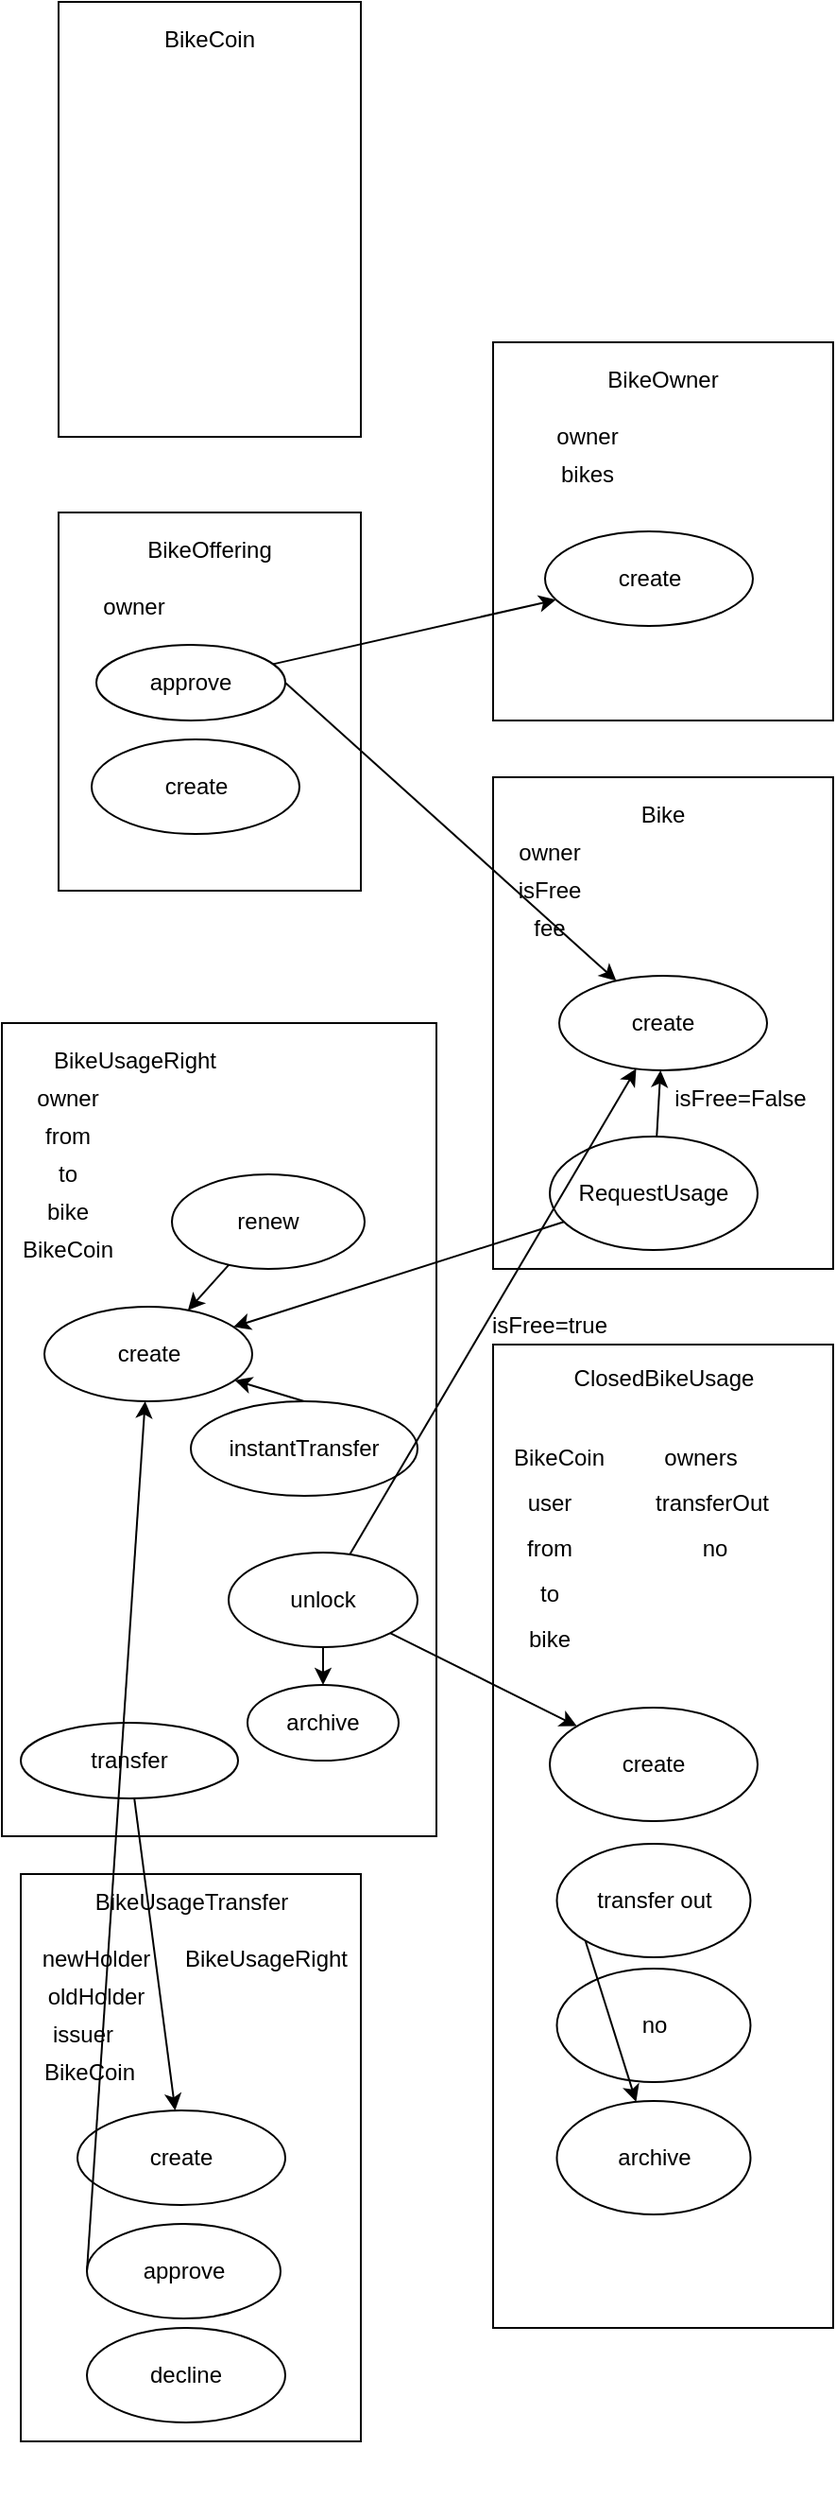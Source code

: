 <mxfile version="13.0.3" type="device"><diagram id="dtxlY7IpFxLlQgcN2IYv" name="Page-1"><mxGraphModel dx="692" dy="813" grid="1" gridSize="10" guides="1" tooltips="1" connect="1" arrows="1" fold="1" page="1" pageScale="1" pageWidth="850" pageHeight="1100" math="0" shadow="0"><root><mxCell id="0"/><mxCell id="1" parent="0"/><mxCell id="ugiY48JoFZZ0FD5o-Z3H-15" value="" style="rounded=0;whiteSpace=wrap;html=1;" vertex="1" parent="1"><mxGeometry x="60" y="540" width="230" height="430" as="geometry"/></mxCell><mxCell id="ugiY48JoFZZ0FD5o-Z3H-16" value="BikeUsageRight" style="text;html=1;strokeColor=none;fillColor=none;align=center;verticalAlign=middle;whiteSpace=wrap;rounded=0;" vertex="1" parent="1"><mxGeometry x="82.5" y="550" width="95" height="20" as="geometry"/></mxCell><mxCell id="ugiY48JoFZZ0FD5o-Z3H-22" value="create" style="ellipse;whiteSpace=wrap;html=1;" vertex="1" parent="1"><mxGeometry x="82.5" y="690" width="110" height="50" as="geometry"/></mxCell><mxCell id="ugiY48JoFZZ0FD5o-Z3H-32" value="owner" style="text;html=1;strokeColor=none;fillColor=none;align=center;verticalAlign=middle;whiteSpace=wrap;rounded=0;" vertex="1" parent="1"><mxGeometry x="75" y="570" width="40" height="20" as="geometry"/></mxCell><mxCell id="ugiY48JoFZZ0FD5o-Z3H-33" value="transfer" style="ellipse;whiteSpace=wrap;html=1;" vertex="1" parent="1"><mxGeometry x="70" y="910" width="115" height="40" as="geometry"/></mxCell><mxCell id="ugiY48JoFZZ0FD5o-Z3H-37" value="" style="group" vertex="1" connectable="0" parent="1"><mxGeometry x="90" y="270" width="160" height="200" as="geometry"/></mxCell><mxCell id="ugiY48JoFZZ0FD5o-Z3H-6" value="" style="rounded=0;whiteSpace=wrap;html=1;" vertex="1" parent="ugiY48JoFZZ0FD5o-Z3H-37"><mxGeometry width="160" height="200" as="geometry"/></mxCell><mxCell id="ugiY48JoFZZ0FD5o-Z3H-7" value="BikeOffering" style="text;html=1;strokeColor=none;fillColor=none;align=center;verticalAlign=middle;whiteSpace=wrap;rounded=0;" vertex="1" parent="ugiY48JoFZZ0FD5o-Z3H-37"><mxGeometry x="40" y="10" width="80" height="20" as="geometry"/></mxCell><mxCell id="ugiY48JoFZZ0FD5o-Z3H-8" value="owner" style="text;html=1;strokeColor=none;fillColor=none;align=center;verticalAlign=middle;whiteSpace=wrap;rounded=0;" vertex="1" parent="ugiY48JoFZZ0FD5o-Z3H-37"><mxGeometry x="20" y="40" width="40" height="20" as="geometry"/></mxCell><mxCell id="ugiY48JoFZZ0FD5o-Z3H-9" value="approve" style="ellipse;whiteSpace=wrap;html=1;" vertex="1" parent="ugiY48JoFZZ0FD5o-Z3H-37"><mxGeometry x="20" y="70" width="100" height="40" as="geometry"/></mxCell><mxCell id="ugiY48JoFZZ0FD5o-Z3H-23" value="create" style="ellipse;whiteSpace=wrap;html=1;" vertex="1" parent="ugiY48JoFZZ0FD5o-Z3H-37"><mxGeometry x="17.5" y="120" width="110" height="50" as="geometry"/></mxCell><mxCell id="ugiY48JoFZZ0FD5o-Z3H-39" value="" style="group" vertex="1" connectable="0" parent="1"><mxGeometry x="320" y="180" width="180" height="200" as="geometry"/></mxCell><mxCell id="ugiY48JoFZZ0FD5o-Z3H-10" value="" style="rounded=0;whiteSpace=wrap;html=1;" vertex="1" parent="ugiY48JoFZZ0FD5o-Z3H-39"><mxGeometry width="180" height="200" as="geometry"/></mxCell><mxCell id="ugiY48JoFZZ0FD5o-Z3H-11" value="BikeOwner" style="text;html=1;strokeColor=none;fillColor=none;align=center;verticalAlign=middle;whiteSpace=wrap;rounded=0;" vertex="1" parent="ugiY48JoFZZ0FD5o-Z3H-39"><mxGeometry x="60" y="10" width="60" height="20" as="geometry"/></mxCell><mxCell id="ugiY48JoFZZ0FD5o-Z3H-12" value="owner" style="text;html=1;strokeColor=none;fillColor=none;align=center;verticalAlign=middle;whiteSpace=wrap;rounded=0;" vertex="1" parent="ugiY48JoFZZ0FD5o-Z3H-39"><mxGeometry x="30" y="40" width="40" height="20" as="geometry"/></mxCell><mxCell id="ugiY48JoFZZ0FD5o-Z3H-13" value="bikes" style="text;html=1;strokeColor=none;fillColor=none;align=center;verticalAlign=middle;whiteSpace=wrap;rounded=0;" vertex="1" parent="ugiY48JoFZZ0FD5o-Z3H-39"><mxGeometry x="30" y="60" width="40" height="20" as="geometry"/></mxCell><mxCell id="ugiY48JoFZZ0FD5o-Z3H-25" value="create" style="ellipse;whiteSpace=wrap;html=1;" vertex="1" parent="ugiY48JoFZZ0FD5o-Z3H-39"><mxGeometry x="27.5" y="100" width="110" height="50" as="geometry"/></mxCell><mxCell id="ugiY48JoFZZ0FD5o-Z3H-29" value="" style="endArrow=classic;html=1;" edge="1" parent="1" source="ugiY48JoFZZ0FD5o-Z3H-9" target="ugiY48JoFZZ0FD5o-Z3H-25"><mxGeometry width="50" height="50" relative="1" as="geometry"><mxPoint x="200" y="590" as="sourcePoint"/><mxPoint x="250" y="540" as="targetPoint"/></mxGeometry></mxCell><mxCell id="ugiY48JoFZZ0FD5o-Z3H-1" value="" style="rounded=0;whiteSpace=wrap;html=1;" vertex="1" parent="1"><mxGeometry x="320" y="410" width="180" height="260" as="geometry"/></mxCell><mxCell id="ugiY48JoFZZ0FD5o-Z3H-2" value="Bike" style="text;html=1;strokeColor=none;fillColor=none;align=center;verticalAlign=middle;whiteSpace=wrap;rounded=0;" vertex="1" parent="1"><mxGeometry x="390" y="420" width="40" height="20" as="geometry"/></mxCell><mxCell id="ugiY48JoFZZ0FD5o-Z3H-5" value="owner" style="text;html=1;strokeColor=none;fillColor=none;align=center;verticalAlign=middle;whiteSpace=wrap;rounded=0;" vertex="1" parent="1"><mxGeometry x="330" y="440" width="40" height="20" as="geometry"/></mxCell><mxCell id="ugiY48JoFZZ0FD5o-Z3H-14" value="RequestUsage" style="ellipse;whiteSpace=wrap;html=1;" vertex="1" parent="1"><mxGeometry x="350" y="600" width="110" height="60" as="geometry"/></mxCell><mxCell id="ugiY48JoFZZ0FD5o-Z3H-24" value="create" style="ellipse;whiteSpace=wrap;html=1;" vertex="1" parent="1"><mxGeometry x="355" y="515" width="110" height="50" as="geometry"/></mxCell><mxCell id="ugiY48JoFZZ0FD5o-Z3H-41" value="" style="group" vertex="1" connectable="0" parent="1"><mxGeometry x="320" y="710" width="180" height="520" as="geometry"/></mxCell><mxCell id="ugiY48JoFZZ0FD5o-Z3H-42" value="" style="rounded=0;whiteSpace=wrap;html=1;" vertex="1" parent="ugiY48JoFZZ0FD5o-Z3H-41"><mxGeometry width="180" height="520" as="geometry"/></mxCell><mxCell id="ugiY48JoFZZ0FD5o-Z3H-43" value="ClosedBikeUsage" style="text;html=1;strokeColor=none;fillColor=none;align=center;verticalAlign=middle;whiteSpace=wrap;rounded=0;" vertex="1" parent="ugiY48JoFZZ0FD5o-Z3H-41"><mxGeometry x="37.5" y="6" width="105" height="24" as="geometry"/></mxCell><mxCell id="ugiY48JoFZZ0FD5o-Z3H-44" value="transfer out" style="ellipse;whiteSpace=wrap;html=1;" vertex="1" parent="ugiY48JoFZZ0FD5o-Z3H-41"><mxGeometry x="33.75" y="264" width="102.5" height="60" as="geometry"/></mxCell><mxCell id="ugiY48JoFZZ0FD5o-Z3H-47" value="create" style="ellipse;whiteSpace=wrap;html=1;" vertex="1" parent="ugiY48JoFZZ0FD5o-Z3H-41"><mxGeometry x="30" y="192" width="110" height="60" as="geometry"/></mxCell><mxCell id="ugiY48JoFZZ0FD5o-Z3H-68" value="BikeCoin" style="text;html=1;strokeColor=none;fillColor=none;align=center;verticalAlign=middle;whiteSpace=wrap;rounded=0;" vertex="1" parent="ugiY48JoFZZ0FD5o-Z3H-41"><mxGeometry x="10" y="48" width="50" height="24" as="geometry"/></mxCell><mxCell id="ugiY48JoFZZ0FD5o-Z3H-69" value="user" style="text;html=1;strokeColor=none;fillColor=none;align=center;verticalAlign=middle;whiteSpace=wrap;rounded=0;" vertex="1" parent="ugiY48JoFZZ0FD5o-Z3H-41"><mxGeometry x="10" y="72" width="40" height="24" as="geometry"/></mxCell><mxCell id="ugiY48JoFZZ0FD5o-Z3H-70" value="from" style="text;html=1;strokeColor=none;fillColor=none;align=center;verticalAlign=middle;whiteSpace=wrap;rounded=0;" vertex="1" parent="ugiY48JoFZZ0FD5o-Z3H-41"><mxGeometry x="10" y="96" width="40" height="24" as="geometry"/></mxCell><mxCell id="ugiY48JoFZZ0FD5o-Z3H-71" value="to" style="text;html=1;strokeColor=none;fillColor=none;align=center;verticalAlign=middle;whiteSpace=wrap;rounded=0;" vertex="1" parent="ugiY48JoFZZ0FD5o-Z3H-41"><mxGeometry x="10" y="120" width="40" height="24" as="geometry"/></mxCell><mxCell id="ugiY48JoFZZ0FD5o-Z3H-72" value="bike" style="text;html=1;strokeColor=none;fillColor=none;align=center;verticalAlign=middle;whiteSpace=wrap;rounded=0;" vertex="1" parent="ugiY48JoFZZ0FD5o-Z3H-41"><mxGeometry x="10" y="144" width="40" height="24" as="geometry"/></mxCell><mxCell id="ugiY48JoFZZ0FD5o-Z3H-79" value="owners" style="text;html=1;strokeColor=none;fillColor=none;align=center;verticalAlign=middle;whiteSpace=wrap;rounded=0;" vertex="1" parent="ugiY48JoFZZ0FD5o-Z3H-41"><mxGeometry x="90" y="48" width="40" height="24" as="geometry"/></mxCell><mxCell id="ugiY48JoFZZ0FD5o-Z3H-80" value="transferOut" style="text;html=1;strokeColor=none;fillColor=none;align=center;verticalAlign=middle;whiteSpace=wrap;rounded=0;" vertex="1" parent="ugiY48JoFZZ0FD5o-Z3H-41"><mxGeometry x="96.25" y="72" width="40" height="24" as="geometry"/></mxCell><mxCell id="ugiY48JoFZZ0FD5o-Z3H-81" value="no" style="text;html=1;strokeColor=none;fillColor=none;align=center;verticalAlign=middle;whiteSpace=wrap;rounded=0;" vertex="1" parent="ugiY48JoFZZ0FD5o-Z3H-41"><mxGeometry x="85" y="96" width="65" height="24" as="geometry"/></mxCell><mxCell id="ugiY48JoFZZ0FD5o-Z3H-82" value="no" style="ellipse;whiteSpace=wrap;html=1;" vertex="1" parent="ugiY48JoFZZ0FD5o-Z3H-41"><mxGeometry x="33.75" y="330" width="102.5" height="60" as="geometry"/></mxCell><mxCell id="ugiY48JoFZZ0FD5o-Z3H-83" value="archive" style="ellipse;whiteSpace=wrap;html=1;" vertex="1" parent="ugiY48JoFZZ0FD5o-Z3H-41"><mxGeometry x="33.75" y="400" width="102.5" height="60" as="geometry"/></mxCell><mxCell id="ugiY48JoFZZ0FD5o-Z3H-84" value="" style="endArrow=classic;html=1;exitX=0;exitY=1;exitDx=0;exitDy=0;" edge="1" parent="ugiY48JoFZZ0FD5o-Z3H-41" source="ugiY48JoFZZ0FD5o-Z3H-44" target="ugiY48JoFZZ0FD5o-Z3H-83"><mxGeometry width="50" height="50" relative="1" as="geometry"><mxPoint x="-60" y="220" as="sourcePoint"/><mxPoint x="-10" y="170" as="targetPoint"/></mxGeometry></mxCell><mxCell id="ugiY48JoFZZ0FD5o-Z3H-31" value="" style="endArrow=classic;html=1;" edge="1" parent="1" source="ugiY48JoFZZ0FD5o-Z3H-14" target="ugiY48JoFZZ0FD5o-Z3H-22"><mxGeometry width="50" height="50" relative="1" as="geometry"><mxPoint x="200" y="590" as="sourcePoint"/><mxPoint x="250" y="540" as="targetPoint"/></mxGeometry></mxCell><mxCell id="ugiY48JoFZZ0FD5o-Z3H-50" value="" style="group" vertex="1" connectable="0" parent="1"><mxGeometry x="70" y="990" width="200" height="330" as="geometry"/></mxCell><mxCell id="ugiY48JoFZZ0FD5o-Z3H-40" value="" style="group" vertex="1" connectable="0" parent="ugiY48JoFZZ0FD5o-Z3H-50"><mxGeometry width="200" height="330" as="geometry"/></mxCell><mxCell id="ugiY48JoFZZ0FD5o-Z3H-17" value="" style="rounded=0;whiteSpace=wrap;html=1;" vertex="1" parent="ugiY48JoFZZ0FD5o-Z3H-40"><mxGeometry width="180" height="300" as="geometry"/></mxCell><mxCell id="ugiY48JoFZZ0FD5o-Z3H-18" value="BikeUsageTransfer" style="text;html=1;strokeColor=none;fillColor=none;align=center;verticalAlign=middle;whiteSpace=wrap;rounded=0;" vertex="1" parent="ugiY48JoFZZ0FD5o-Z3H-40"><mxGeometry x="37.5" y="5" width="105" height="20" as="geometry"/></mxCell><mxCell id="ugiY48JoFZZ0FD5o-Z3H-19" value="approve" style="ellipse;whiteSpace=wrap;html=1;" vertex="1" parent="ugiY48JoFZZ0FD5o-Z3H-40"><mxGeometry x="35" y="185" width="102.5" height="50" as="geometry"/></mxCell><mxCell id="ugiY48JoFZZ0FD5o-Z3H-20" value="newHolder" style="text;html=1;strokeColor=none;fillColor=none;align=center;verticalAlign=middle;whiteSpace=wrap;rounded=0;" vertex="1" parent="ugiY48JoFZZ0FD5o-Z3H-40"><mxGeometry x="20" y="35" width="40" height="20" as="geometry"/></mxCell><mxCell id="ugiY48JoFZZ0FD5o-Z3H-21" value="oldHolder" style="text;html=1;strokeColor=none;fillColor=none;align=center;verticalAlign=middle;whiteSpace=wrap;rounded=0;" vertex="1" parent="ugiY48JoFZZ0FD5o-Z3H-40"><mxGeometry x="20" y="55" width="40" height="20" as="geometry"/></mxCell><mxCell id="ugiY48JoFZZ0FD5o-Z3H-26" value="create" style="ellipse;whiteSpace=wrap;html=1;" vertex="1" parent="ugiY48JoFZZ0FD5o-Z3H-40"><mxGeometry x="30" y="125" width="110" height="50" as="geometry"/></mxCell><mxCell id="ugiY48JoFZZ0FD5o-Z3H-73" value="issuer" style="text;html=1;strokeColor=none;fillColor=none;align=center;verticalAlign=middle;whiteSpace=wrap;rounded=0;" vertex="1" parent="ugiY48JoFZZ0FD5o-Z3H-40"><mxGeometry x="13" y="75" width="40" height="20" as="geometry"/></mxCell><mxCell id="ugiY48JoFZZ0FD5o-Z3H-74" value="BikeCoin" style="text;html=1;strokeColor=none;fillColor=none;align=center;verticalAlign=middle;whiteSpace=wrap;rounded=0;" vertex="1" parent="ugiY48JoFZZ0FD5o-Z3H-40"><mxGeometry x="13" y="95" width="47" height="20" as="geometry"/></mxCell><mxCell id="ugiY48JoFZZ0FD5o-Z3H-75" value="decline" style="ellipse;whiteSpace=wrap;html=1;" vertex="1" parent="ugiY48JoFZZ0FD5o-Z3H-40"><mxGeometry x="35" y="240" width="105" height="50" as="geometry"/></mxCell><mxCell id="ugiY48JoFZZ0FD5o-Z3H-76" value="BikeUsageRight" style="text;html=1;strokeColor=none;fillColor=none;align=center;verticalAlign=middle;whiteSpace=wrap;rounded=0;" vertex="1" parent="ugiY48JoFZZ0FD5o-Z3H-40"><mxGeometry x="80" y="32.5" width="100" height="25" as="geometry"/></mxCell><mxCell id="ugiY48JoFZZ0FD5o-Z3H-51" value="instantTransfer" style="ellipse;whiteSpace=wrap;html=1;" vertex="1" parent="1"><mxGeometry x="160" y="740" width="120" height="50" as="geometry"/></mxCell><mxCell id="ugiY48JoFZZ0FD5o-Z3H-35" value="" style="endArrow=classic;html=1;" edge="1" parent="1" source="ugiY48JoFZZ0FD5o-Z3H-33" target="ugiY48JoFZZ0FD5o-Z3H-26"><mxGeometry width="50" height="50" relative="1" as="geometry"><mxPoint x="200" y="590" as="sourcePoint"/><mxPoint x="250" y="540" as="targetPoint"/></mxGeometry></mxCell><mxCell id="ugiY48JoFZZ0FD5o-Z3H-36" value="" style="endArrow=classic;html=1;exitX=0;exitY=0.5;exitDx=0;exitDy=0;" edge="1" parent="1" source="ugiY48JoFZZ0FD5o-Z3H-19" target="ugiY48JoFZZ0FD5o-Z3H-22"><mxGeometry width="50" height="50" relative="1" as="geometry"><mxPoint x="200" y="690" as="sourcePoint"/><mxPoint x="250" y="640" as="targetPoint"/></mxGeometry></mxCell><mxCell id="ugiY48JoFZZ0FD5o-Z3H-53" value="" style="endArrow=classic;html=1;exitX=0.5;exitY=0;exitDx=0;exitDy=0;" edge="1" parent="1" source="ugiY48JoFZZ0FD5o-Z3H-51" target="ugiY48JoFZZ0FD5o-Z3H-22"><mxGeometry width="50" height="50" relative="1" as="geometry"><mxPoint x="250" y="880" as="sourcePoint"/><mxPoint x="300" y="830" as="targetPoint"/></mxGeometry></mxCell><mxCell id="ugiY48JoFZZ0FD5o-Z3H-54" value="renew" style="ellipse;whiteSpace=wrap;html=1;" vertex="1" parent="1"><mxGeometry x="150" y="620" width="102" height="50" as="geometry"/></mxCell><mxCell id="ugiY48JoFZZ0FD5o-Z3H-55" value="from" style="text;html=1;strokeColor=none;fillColor=none;align=center;verticalAlign=middle;whiteSpace=wrap;rounded=0;" vertex="1" parent="1"><mxGeometry x="75" y="590" width="40" height="20" as="geometry"/></mxCell><mxCell id="ugiY48JoFZZ0FD5o-Z3H-56" value="to" style="text;html=1;strokeColor=none;fillColor=none;align=center;verticalAlign=middle;whiteSpace=wrap;rounded=0;" vertex="1" parent="1"><mxGeometry x="75" y="610" width="40" height="20" as="geometry"/></mxCell><mxCell id="ugiY48JoFZZ0FD5o-Z3H-57" value="unlock" style="ellipse;whiteSpace=wrap;html=1;" vertex="1" parent="1"><mxGeometry x="180" y="820" width="100" height="50" as="geometry"/></mxCell><mxCell id="ugiY48JoFZZ0FD5o-Z3H-58" value="" style="endArrow=classic;html=1;" edge="1" parent="1" source="ugiY48JoFZZ0FD5o-Z3H-57" target="ugiY48JoFZZ0FD5o-Z3H-47"><mxGeometry width="50" height="50" relative="1" as="geometry"><mxPoint x="250" y="880" as="sourcePoint"/><mxPoint x="300" y="830" as="targetPoint"/></mxGeometry></mxCell><mxCell id="ugiY48JoFZZ0FD5o-Z3H-27" value="" style="endArrow=classic;html=1;exitX=1;exitY=0.5;exitDx=0;exitDy=0;" edge="1" parent="1" source="ugiY48JoFZZ0FD5o-Z3H-9" target="ugiY48JoFZZ0FD5o-Z3H-24"><mxGeometry width="50" height="50" relative="1" as="geometry"><mxPoint x="200" y="590" as="sourcePoint"/><mxPoint x="250" y="540" as="targetPoint"/></mxGeometry></mxCell><mxCell id="ugiY48JoFZZ0FD5o-Z3H-59" value="isFree" style="text;html=1;strokeColor=none;fillColor=none;align=center;verticalAlign=middle;whiteSpace=wrap;rounded=0;" vertex="1" parent="1"><mxGeometry x="330" y="460" width="40" height="20" as="geometry"/></mxCell><mxCell id="ugiY48JoFZZ0FD5o-Z3H-60" value="" style="endArrow=classic;html=1;" edge="1" parent="1" source="ugiY48JoFZZ0FD5o-Z3H-14" target="ugiY48JoFZZ0FD5o-Z3H-24"><mxGeometry width="50" height="50" relative="1" as="geometry"><mxPoint x="280" y="730" as="sourcePoint"/><mxPoint x="330" y="680" as="targetPoint"/></mxGeometry></mxCell><mxCell id="ugiY48JoFZZ0FD5o-Z3H-61" value="isFree=False" style="text;html=1;strokeColor=none;fillColor=none;align=center;verticalAlign=middle;whiteSpace=wrap;rounded=0;" vertex="1" parent="1"><mxGeometry x="410" y="570" width="82" height="20" as="geometry"/></mxCell><mxCell id="ugiY48JoFZZ0FD5o-Z3H-62" value="bike" style="text;html=1;strokeColor=none;fillColor=none;align=center;verticalAlign=middle;whiteSpace=wrap;rounded=0;" vertex="1" parent="1"><mxGeometry x="75" y="630" width="40" height="20" as="geometry"/></mxCell><mxCell id="ugiY48JoFZZ0FD5o-Z3H-63" value="fee" style="text;html=1;strokeColor=none;fillColor=none;align=center;verticalAlign=middle;whiteSpace=wrap;rounded=0;" vertex="1" parent="1"><mxGeometry x="330" y="480" width="40" height="20" as="geometry"/></mxCell><mxCell id="ugiY48JoFZZ0FD5o-Z3H-64" value="" style="endArrow=classic;html=1;" edge="1" parent="1" source="ugiY48JoFZZ0FD5o-Z3H-54" target="ugiY48JoFZZ0FD5o-Z3H-22"><mxGeometry width="50" height="50" relative="1" as="geometry"><mxPoint x="280" y="930" as="sourcePoint"/><mxPoint x="330" y="880" as="targetPoint"/></mxGeometry></mxCell><mxCell id="ugiY48JoFZZ0FD5o-Z3H-65" value="archive" style="ellipse;whiteSpace=wrap;html=1;" vertex="1" parent="1"><mxGeometry x="190" y="890" width="80" height="40" as="geometry"/></mxCell><mxCell id="ugiY48JoFZZ0FD5o-Z3H-66" value="" style="endArrow=classic;html=1;exitX=0.5;exitY=1;exitDx=0;exitDy=0;" edge="1" parent="1" source="ugiY48JoFZZ0FD5o-Z3H-57" target="ugiY48JoFZZ0FD5o-Z3H-65"><mxGeometry width="50" height="50" relative="1" as="geometry"><mxPoint x="280" y="930" as="sourcePoint"/><mxPoint x="330" y="880" as="targetPoint"/></mxGeometry></mxCell><mxCell id="ugiY48JoFZZ0FD5o-Z3H-67" value="BikeCoin" style="text;html=1;strokeColor=none;fillColor=none;align=center;verticalAlign=middle;whiteSpace=wrap;rounded=0;" vertex="1" parent="1"><mxGeometry x="75" y="650" width="40" height="20" as="geometry"/></mxCell><mxCell id="ugiY48JoFZZ0FD5o-Z3H-77" value="" style="endArrow=classic;html=1;" edge="1" parent="1" source="ugiY48JoFZZ0FD5o-Z3H-57" target="ugiY48JoFZZ0FD5o-Z3H-24"><mxGeometry width="50" height="50" relative="1" as="geometry"><mxPoint x="280" y="730" as="sourcePoint"/><mxPoint x="330" y="680" as="targetPoint"/></mxGeometry></mxCell><mxCell id="ugiY48JoFZZ0FD5o-Z3H-78" value="isFree=true" style="text;html=1;strokeColor=none;fillColor=none;align=center;verticalAlign=middle;whiteSpace=wrap;rounded=0;" vertex="1" parent="1"><mxGeometry x="309" y="690" width="82" height="20" as="geometry"/></mxCell><mxCell id="ugiY48JoFZZ0FD5o-Z3H-85" value="" style="group" vertex="1" connectable="0" parent="1"><mxGeometry x="90" width="160" height="230" as="geometry"/></mxCell><mxCell id="ugiY48JoFZZ0FD5o-Z3H-3" value="" style="rounded=0;whiteSpace=wrap;html=1;" vertex="1" parent="ugiY48JoFZZ0FD5o-Z3H-85"><mxGeometry width="160" height="230" as="geometry"/></mxCell><mxCell id="ugiY48JoFZZ0FD5o-Z3H-4" value="BikeCoin" style="text;html=1;strokeColor=none;fillColor=none;align=center;verticalAlign=middle;whiteSpace=wrap;rounded=0;" vertex="1" parent="ugiY48JoFZZ0FD5o-Z3H-85"><mxGeometry x="45" y="10" width="70" height="20" as="geometry"/></mxCell></root></mxGraphModel></diagram></mxfile>
